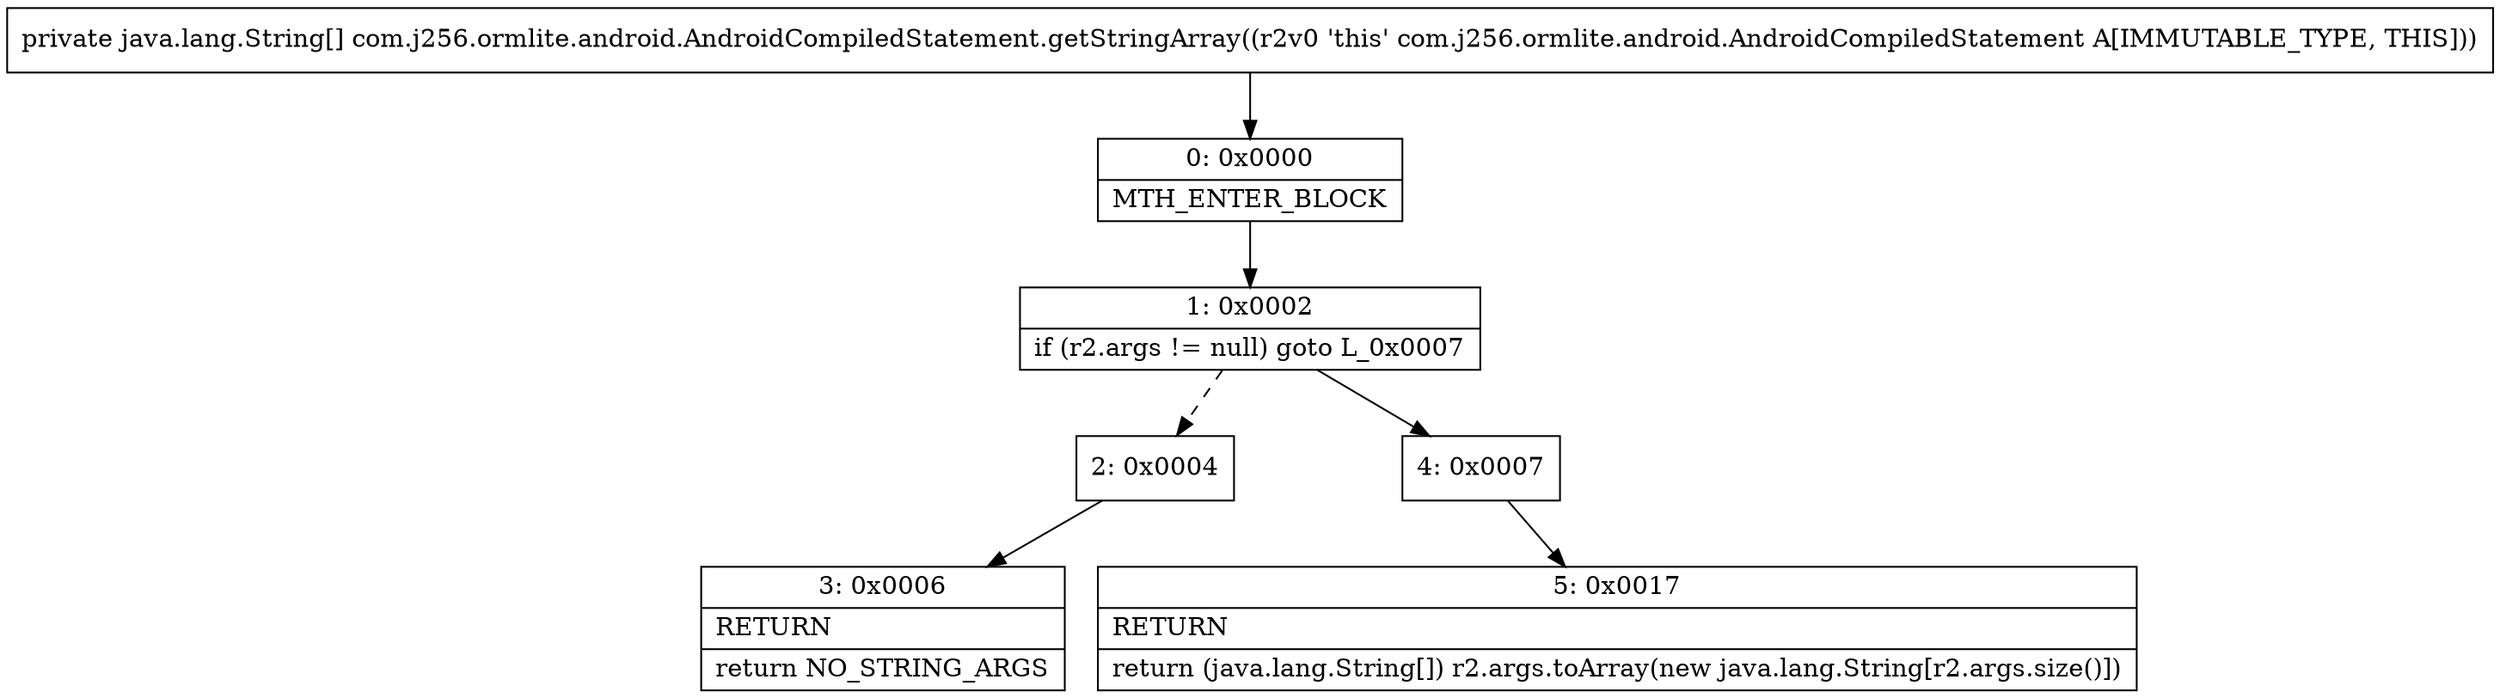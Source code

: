digraph "CFG forcom.j256.ormlite.android.AndroidCompiledStatement.getStringArray()[Ljava\/lang\/String;" {
Node_0 [shape=record,label="{0\:\ 0x0000|MTH_ENTER_BLOCK\l}"];
Node_1 [shape=record,label="{1\:\ 0x0002|if (r2.args != null) goto L_0x0007\l}"];
Node_2 [shape=record,label="{2\:\ 0x0004}"];
Node_3 [shape=record,label="{3\:\ 0x0006|RETURN\l|return NO_STRING_ARGS\l}"];
Node_4 [shape=record,label="{4\:\ 0x0007}"];
Node_5 [shape=record,label="{5\:\ 0x0017|RETURN\l|return (java.lang.String[]) r2.args.toArray(new java.lang.String[r2.args.size()])\l}"];
MethodNode[shape=record,label="{private java.lang.String[] com.j256.ormlite.android.AndroidCompiledStatement.getStringArray((r2v0 'this' com.j256.ormlite.android.AndroidCompiledStatement A[IMMUTABLE_TYPE, THIS])) }"];
MethodNode -> Node_0;
Node_0 -> Node_1;
Node_1 -> Node_2[style=dashed];
Node_1 -> Node_4;
Node_2 -> Node_3;
Node_4 -> Node_5;
}

